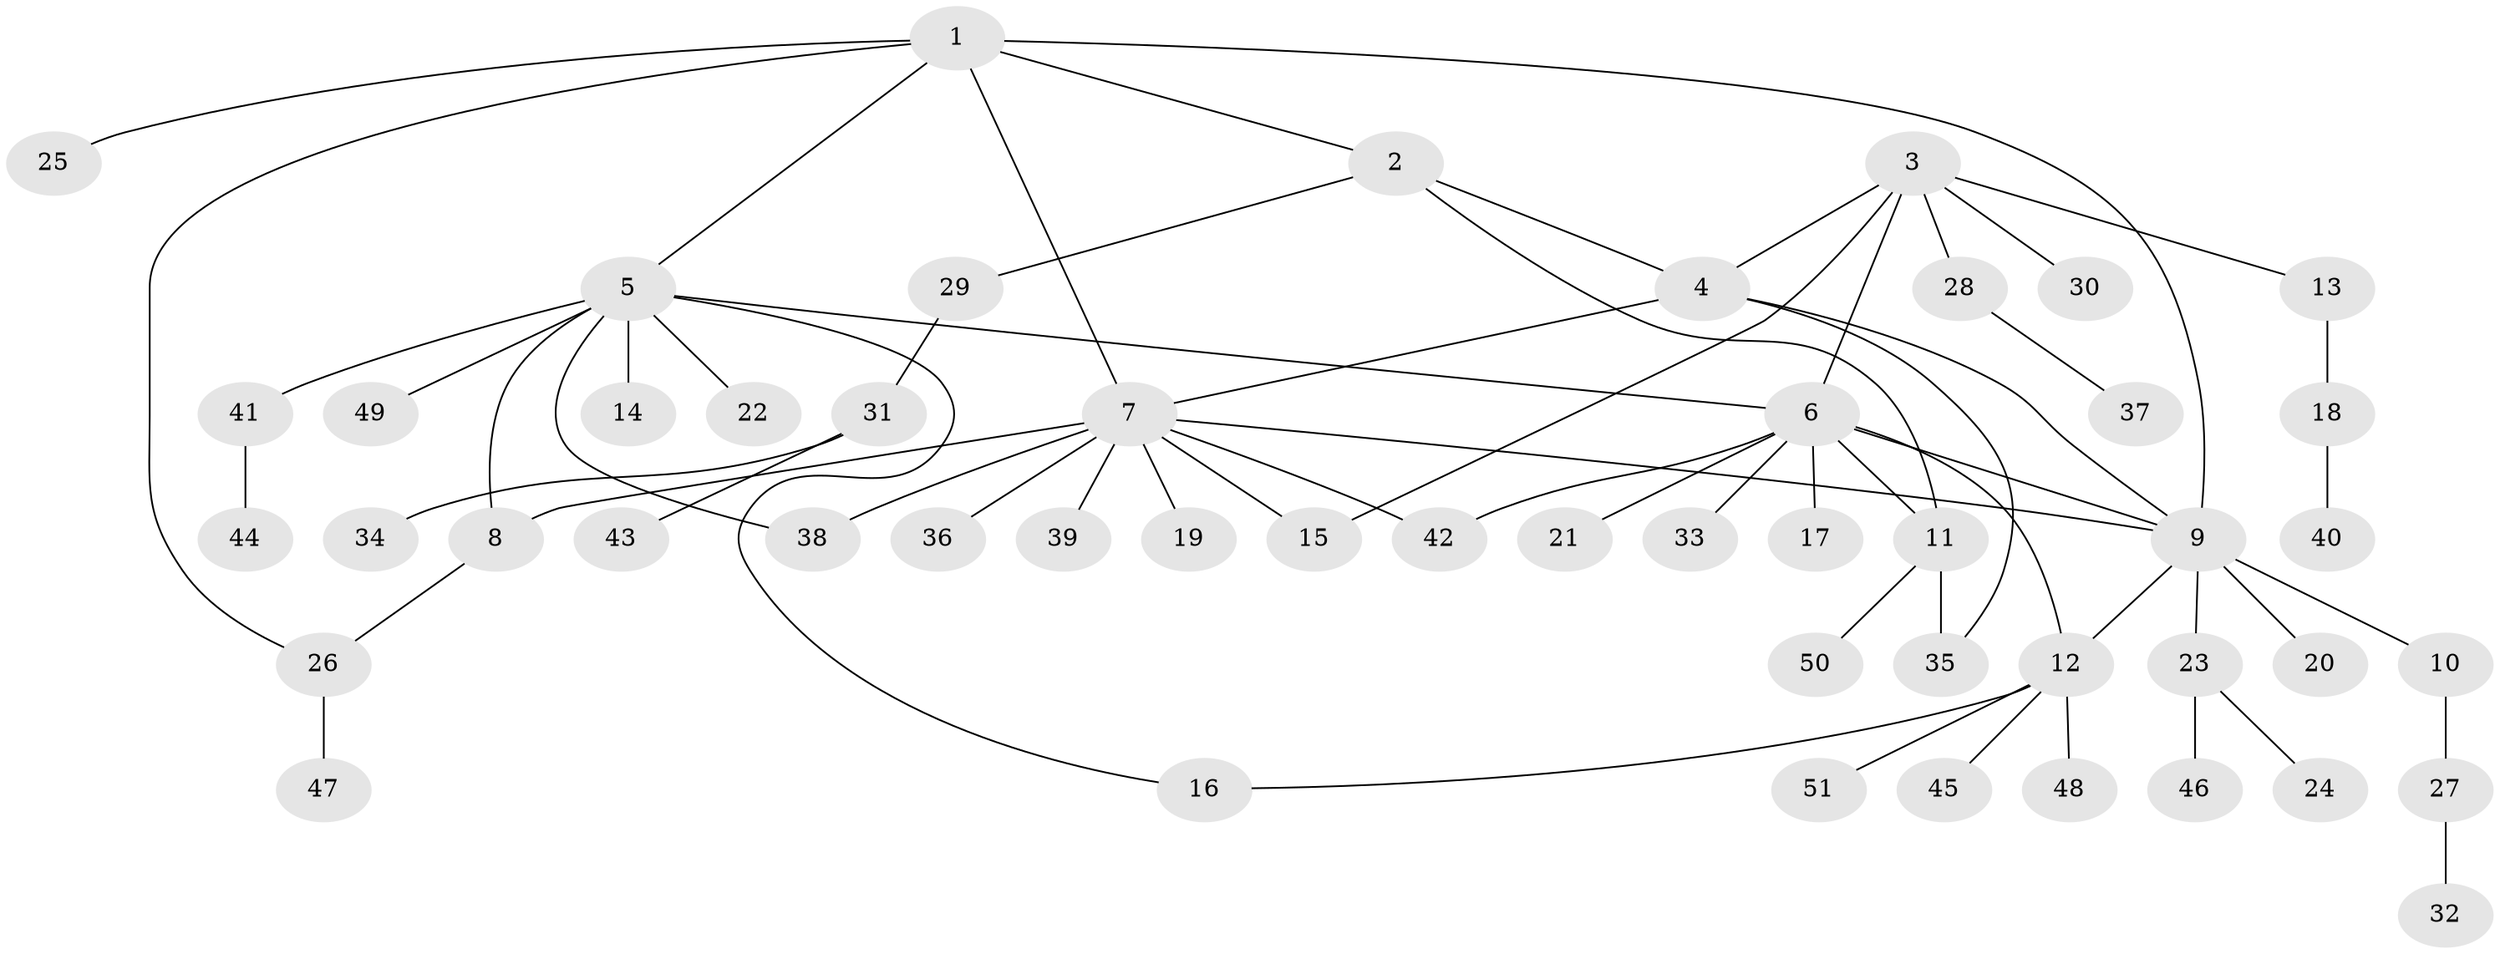 // Generated by graph-tools (version 1.1) at 2025/50/03/09/25 03:50:37]
// undirected, 51 vertices, 64 edges
graph export_dot {
graph [start="1"]
  node [color=gray90,style=filled];
  1;
  2;
  3;
  4;
  5;
  6;
  7;
  8;
  9;
  10;
  11;
  12;
  13;
  14;
  15;
  16;
  17;
  18;
  19;
  20;
  21;
  22;
  23;
  24;
  25;
  26;
  27;
  28;
  29;
  30;
  31;
  32;
  33;
  34;
  35;
  36;
  37;
  38;
  39;
  40;
  41;
  42;
  43;
  44;
  45;
  46;
  47;
  48;
  49;
  50;
  51;
  1 -- 2;
  1 -- 5;
  1 -- 7;
  1 -- 9;
  1 -- 25;
  1 -- 26;
  2 -- 4;
  2 -- 11;
  2 -- 29;
  3 -- 4;
  3 -- 6;
  3 -- 13;
  3 -- 15;
  3 -- 28;
  3 -- 30;
  4 -- 7;
  4 -- 9;
  4 -- 35;
  5 -- 6;
  5 -- 8;
  5 -- 14;
  5 -- 16;
  5 -- 22;
  5 -- 38;
  5 -- 41;
  5 -- 49;
  6 -- 9;
  6 -- 11;
  6 -- 12;
  6 -- 17;
  6 -- 21;
  6 -- 33;
  6 -- 42;
  7 -- 8;
  7 -- 9;
  7 -- 15;
  7 -- 19;
  7 -- 36;
  7 -- 38;
  7 -- 39;
  7 -- 42;
  8 -- 26;
  9 -- 10;
  9 -- 12;
  9 -- 20;
  9 -- 23;
  10 -- 27;
  11 -- 35;
  11 -- 50;
  12 -- 16;
  12 -- 45;
  12 -- 48;
  12 -- 51;
  13 -- 18;
  18 -- 40;
  23 -- 24;
  23 -- 46;
  26 -- 47;
  27 -- 32;
  28 -- 37;
  29 -- 31;
  31 -- 34;
  31 -- 43;
  41 -- 44;
}

